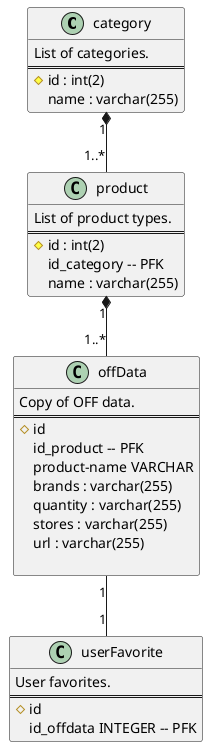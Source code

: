 @startuml

    class category {
        List of categories.
        ==
        #id : int(2)
        name : varchar(255)
    }

    class product {
        List of product types.
        ==
        #id : int(2)
        id_category -- PFK
        name : varchar(255)
    }

    class offData {
        Copy of OFF data.
        ==
        #id
        id_product -- PFK
        product-name VARCHAR
        brands : varchar(255)
        quantity : varchar(255)
        stores : varchar(255)
        url : varchar(255)

    }

    class userFavorite {
        User favorites.
        ==
        #id
        id_offdata INTEGER -- PFK
    }

    category "1" *-- "1..*" product
    product "1" *-- "1..*" offData
    offData "1" -- "1" userFavorite

@enduml